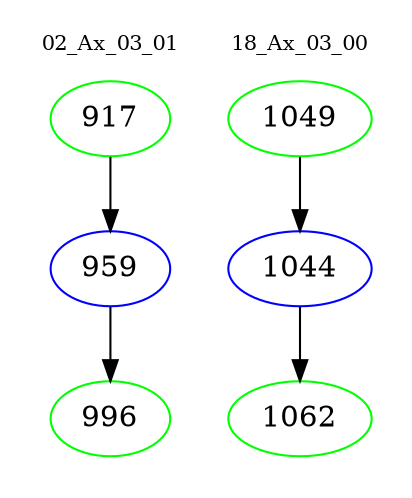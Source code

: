 digraph{
subgraph cluster_0 {
color = white
label = "02_Ax_03_01";
fontsize=10;
T0_917 [label="917", color="green"]
T0_917 -> T0_959 [color="black"]
T0_959 [label="959", color="blue"]
T0_959 -> T0_996 [color="black"]
T0_996 [label="996", color="green"]
}
subgraph cluster_1 {
color = white
label = "18_Ax_03_00";
fontsize=10;
T1_1049 [label="1049", color="green"]
T1_1049 -> T1_1044 [color="black"]
T1_1044 [label="1044", color="blue"]
T1_1044 -> T1_1062 [color="black"]
T1_1062 [label="1062", color="green"]
}
}
